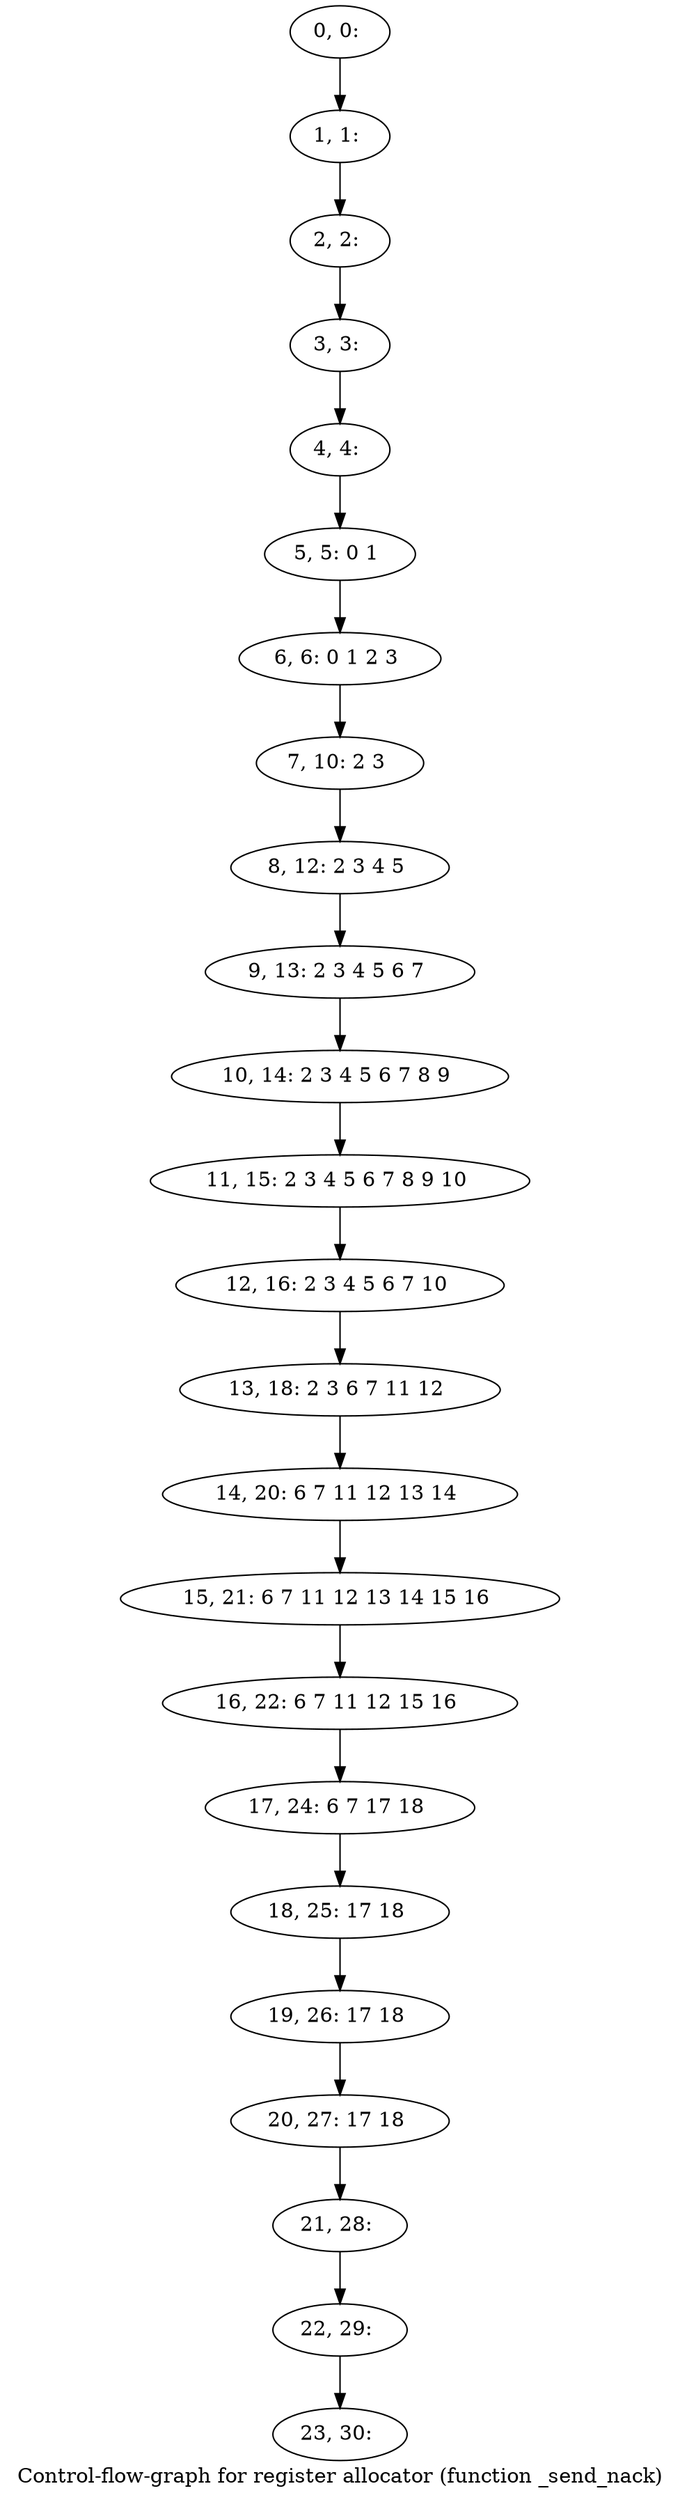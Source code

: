 digraph G {
graph [label="Control-flow-graph for register allocator (function _send_nack)"]
0[label="0, 0: "];
1[label="1, 1: "];
2[label="2, 2: "];
3[label="3, 3: "];
4[label="4, 4: "];
5[label="5, 5: 0 1 "];
6[label="6, 6: 0 1 2 3 "];
7[label="7, 10: 2 3 "];
8[label="8, 12: 2 3 4 5 "];
9[label="9, 13: 2 3 4 5 6 7 "];
10[label="10, 14: 2 3 4 5 6 7 8 9 "];
11[label="11, 15: 2 3 4 5 6 7 8 9 10 "];
12[label="12, 16: 2 3 4 5 6 7 10 "];
13[label="13, 18: 2 3 6 7 11 12 "];
14[label="14, 20: 6 7 11 12 13 14 "];
15[label="15, 21: 6 7 11 12 13 14 15 16 "];
16[label="16, 22: 6 7 11 12 15 16 "];
17[label="17, 24: 6 7 17 18 "];
18[label="18, 25: 17 18 "];
19[label="19, 26: 17 18 "];
20[label="20, 27: 17 18 "];
21[label="21, 28: "];
22[label="22, 29: "];
23[label="23, 30: "];
0->1 ;
1->2 ;
2->3 ;
3->4 ;
4->5 ;
5->6 ;
6->7 ;
7->8 ;
8->9 ;
9->10 ;
10->11 ;
11->12 ;
12->13 ;
13->14 ;
14->15 ;
15->16 ;
16->17 ;
17->18 ;
18->19 ;
19->20 ;
20->21 ;
21->22 ;
22->23 ;
}
